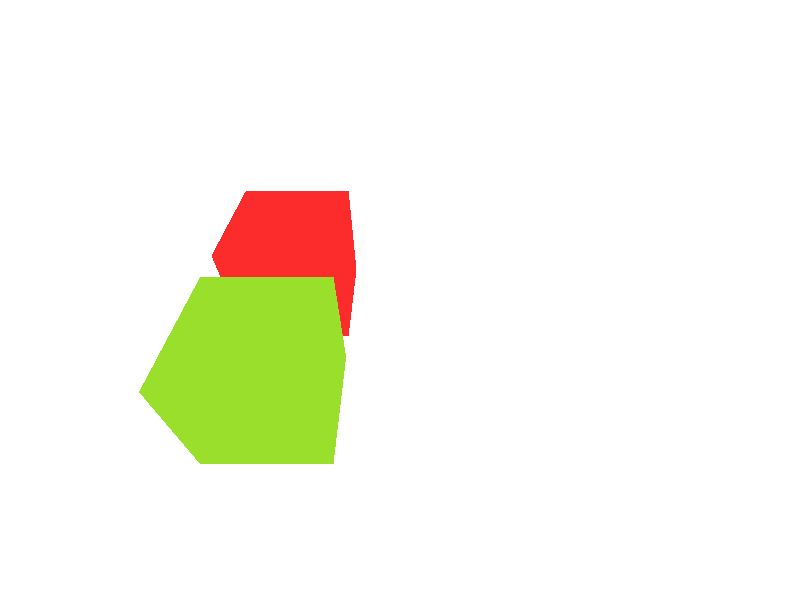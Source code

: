 // Datei:  radiosity.pov
// Autor:  Sebastian Birk, Holger Arndt
// Datum:  13.01.2016

#include "metals.inc"

#declare useRadiosity=1;


#if (useRadiosity)
  global_settings{
    assumed_gamma 1.0
    radiosity{
      pretrace_start 0.04
      pretrace_end 0.01
      count 400
      recursion_limit 2
      nearest_count 5
      error_bound 0.5
    }
  }
  #declare amb=0.0;
#else
  #declare amb=0.1;
#end


#declare Finish = finish{diffuse 0.95 ambient amb}

#declare White  = texture{pigment{rgb<1,1,1>} finish{Finish}}
#declare Red    = texture{pigment{rgb<0.97,0.025,0.025>} finish{Finish}}
#declare Green  = texture{pigment{rgb<0.325,0.736,0.025>} finish{Finish}}
#declare Blue   = texture{pigment{rgb<0.225,0.236,0.925>} finish{Finish}}


// lights

#declare LightColor=<2,2,2>;

light_source{
  <7,8,2>
  color rgb LightColor
  area_light y*.5, z*3, 5, 5 jitter adaptive 2
  spotlight
  radius 75
  falloff 10
  tightness 10
  point_at <-7, 0, 2>
}


// camera

camera{
  location  <0,10,-10>
  look_at   <0, 0, 0>
  angle 90
}

// objects

// umschliessende Box
box {
  <-1,-1,-1> <1,1,1>
  scale <25,25,25>
  texture {White}
  hollow
}

// farbige Boxen
box {
  <-1,-1,-1> <1,1,1>
  scale <2,2,2>
  translate <-4,0,2>
  texture {Red}
}
box {
  <-1,-1,-1> <1,1,1>
  scale <2,2,2>
  translate <-4,0,-3>
  texture {Green}
}
// HIER ERGÄNZEN <<<<<<<<<<<<<<<<<<<<<<<<<<<<<<<<<<<<<<<<<<<<<<<<<<<<<<<<

// weisse Box
box {
  <-1,-1,-1> <1,1,1>
  scale <2,2,6>
  translate <4,0,2>
  texture {White}
}

// Boden
plane {
  <0,1,0>, -2
  texture {White}
}
